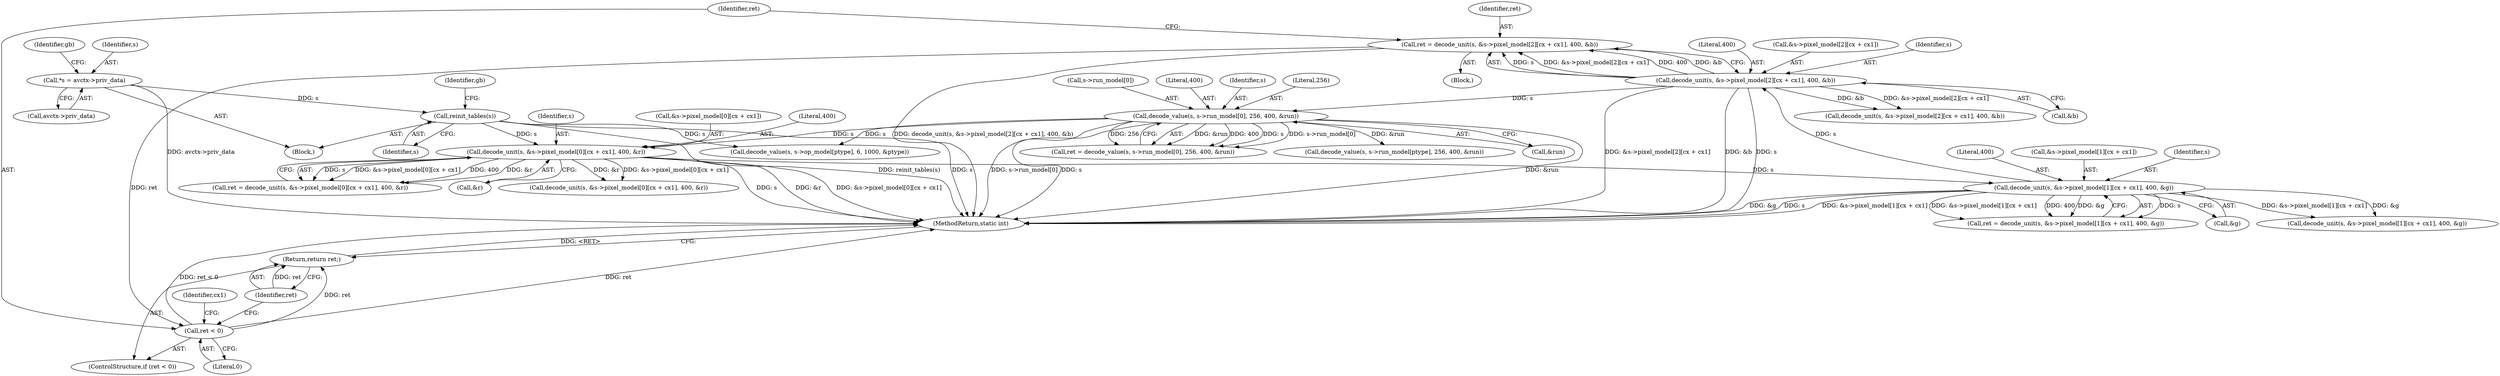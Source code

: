 digraph "0_FFmpeg_7ac5067146613997bb38442cb022d7f41321a706@integer" {
"1000256" [label="(Call,ret = decode_unit(s, &s->pixel_model[2][cx + cx1], 400, &b))"];
"1000258" [label="(Call,decode_unit(s, &s->pixel_model[2][cx + cx1], 400, &b))"];
"1000223" [label="(Call,decode_unit(s, &s->pixel_model[1][cx + cx1], 400, &g))"];
"1000188" [label="(Call,decode_unit(s, &s->pixel_model[0][cx + cx1], 400, &r))"];
"1000293" [label="(Call,decode_value(s, s->run_model[0], 256, 400, &run))"];
"1000166" [label="(Call,reinit_tables(s))"];
"1000106" [label="(Call,*s = avctx->priv_data)"];
"1000274" [label="(Call,ret < 0)"];
"1000277" [label="(Return,return ret;)"];
"1000108" [label="(Call,avctx->priv_data)"];
"1000189" [label="(Identifier,s)"];
"1000274" [label="(Call,ret < 0)"];
"1000391" [label="(Call,decode_value(s, s->op_model[ptype], 6, 1000, &ptype))"];
"1000277" [label="(Return,return ret;)"];
"1000106" [label="(Call,*s = avctx->priv_data)"];
"1000302" [label="(Call,&run)"];
"1000291" [label="(Call,ret = decode_value(s, s->run_model[0], 256, 400, &run))"];
"1000235" [label="(Literal,400)"];
"1000221" [label="(Call,ret = decode_unit(s, &s->pixel_model[1][cx + cx1], 400, &g))"];
"1000223" [label="(Call,decode_unit(s, &s->pixel_model[1][cx + cx1], 400, &g))"];
"1000278" [label="(Identifier,ret)"];
"1000167" [label="(Identifier,s)"];
"1000295" [label="(Call,s->run_model[0])"];
"1000525" [label="(Call,decode_value(s, s->run_model[ptype], 256, 400, &run))"];
"1000166" [label="(Call,reinit_tables(s))"];
"1000225" [label="(Call,&s->pixel_model[1][cx + cx1])"];
"1000275" [label="(Identifier,ret)"];
"1000270" [label="(Literal,400)"];
"1000256" [label="(Call,ret = decode_unit(s, &s->pixel_model[2][cx + cx1], 400, &b))"];
"1000293" [label="(Call,decode_value(s, s->run_model[0], 256, 400, &run))"];
"1000236" [label="(Call,&g)"];
"1000258" [label="(Call,decode_unit(s, &s->pixel_model[2][cx + cx1], 400, &b))"];
"1000113" [label="(Identifier,gb)"];
"1000276" [label="(Literal,0)"];
"1000300" [label="(Literal,256)"];
"1000190" [label="(Call,&s->pixel_model[0][cx + cx1])"];
"1000260" [label="(Call,&s->pixel_model[2][cx + cx1])"];
"1000186" [label="(Call,ret = decode_unit(s, &s->pixel_model[0][cx + cx1], 400, &r))"];
"1000257" [label="(Identifier,ret)"];
"1000301" [label="(Literal,400)"];
"1000485" [label="(Call,decode_unit(s, &s->pixel_model[2][cx + cx1], 400, &b))"];
"1000450" [label="(Call,decode_unit(s, &s->pixel_model[1][cx + cx1], 400, &g))"];
"1000200" [label="(Literal,400)"];
"1000294" [label="(Identifier,s)"];
"1000224" [label="(Identifier,s)"];
"1000259" [label="(Identifier,s)"];
"1000273" [label="(ControlStructure,if (ret < 0))"];
"1000280" [label="(Identifier,cx1)"];
"1000415" [label="(Call,decode_unit(s, &s->pixel_model[0][cx + cx1], 400, &r))"];
"1000107" [label="(Identifier,s)"];
"1000185" [label="(Block,)"];
"1000201" [label="(Call,&r)"];
"1000271" [label="(Call,&b)"];
"1001058" [label="(MethodReturn,static int)"];
"1000169" [label="(Identifier,gb)"];
"1000104" [label="(Block,)"];
"1000188" [label="(Call,decode_unit(s, &s->pixel_model[0][cx + cx1], 400, &r))"];
"1000256" -> "1000185"  [label="AST: "];
"1000256" -> "1000258"  [label="CFG: "];
"1000257" -> "1000256"  [label="AST: "];
"1000258" -> "1000256"  [label="AST: "];
"1000275" -> "1000256"  [label="CFG: "];
"1000256" -> "1001058"  [label="DDG: decode_unit(s, &s->pixel_model[2][cx + cx1], 400, &b)"];
"1000258" -> "1000256"  [label="DDG: s"];
"1000258" -> "1000256"  [label="DDG: &s->pixel_model[2][cx + cx1]"];
"1000258" -> "1000256"  [label="DDG: 400"];
"1000258" -> "1000256"  [label="DDG: &b"];
"1000256" -> "1000274"  [label="DDG: ret"];
"1000258" -> "1000271"  [label="CFG: "];
"1000259" -> "1000258"  [label="AST: "];
"1000260" -> "1000258"  [label="AST: "];
"1000270" -> "1000258"  [label="AST: "];
"1000271" -> "1000258"  [label="AST: "];
"1000258" -> "1001058"  [label="DDG: s"];
"1000258" -> "1001058"  [label="DDG: &s->pixel_model[2][cx + cx1]"];
"1000258" -> "1001058"  [label="DDG: &b"];
"1000223" -> "1000258"  [label="DDG: s"];
"1000258" -> "1000293"  [label="DDG: s"];
"1000258" -> "1000485"  [label="DDG: &s->pixel_model[2][cx + cx1]"];
"1000258" -> "1000485"  [label="DDG: &b"];
"1000223" -> "1000221"  [label="AST: "];
"1000223" -> "1000236"  [label="CFG: "];
"1000224" -> "1000223"  [label="AST: "];
"1000225" -> "1000223"  [label="AST: "];
"1000235" -> "1000223"  [label="AST: "];
"1000236" -> "1000223"  [label="AST: "];
"1000221" -> "1000223"  [label="CFG: "];
"1000223" -> "1001058"  [label="DDG: &s->pixel_model[1][cx + cx1]"];
"1000223" -> "1001058"  [label="DDG: &g"];
"1000223" -> "1001058"  [label="DDG: s"];
"1000223" -> "1000221"  [label="DDG: s"];
"1000223" -> "1000221"  [label="DDG: &s->pixel_model[1][cx + cx1]"];
"1000223" -> "1000221"  [label="DDG: 400"];
"1000223" -> "1000221"  [label="DDG: &g"];
"1000188" -> "1000223"  [label="DDG: s"];
"1000223" -> "1000450"  [label="DDG: &s->pixel_model[1][cx + cx1]"];
"1000223" -> "1000450"  [label="DDG: &g"];
"1000188" -> "1000186"  [label="AST: "];
"1000188" -> "1000201"  [label="CFG: "];
"1000189" -> "1000188"  [label="AST: "];
"1000190" -> "1000188"  [label="AST: "];
"1000200" -> "1000188"  [label="AST: "];
"1000201" -> "1000188"  [label="AST: "];
"1000186" -> "1000188"  [label="CFG: "];
"1000188" -> "1001058"  [label="DDG: &r"];
"1000188" -> "1001058"  [label="DDG: &s->pixel_model[0][cx + cx1]"];
"1000188" -> "1001058"  [label="DDG: s"];
"1000188" -> "1000186"  [label="DDG: s"];
"1000188" -> "1000186"  [label="DDG: &s->pixel_model[0][cx + cx1]"];
"1000188" -> "1000186"  [label="DDG: 400"];
"1000188" -> "1000186"  [label="DDG: &r"];
"1000293" -> "1000188"  [label="DDG: s"];
"1000166" -> "1000188"  [label="DDG: s"];
"1000188" -> "1000415"  [label="DDG: &s->pixel_model[0][cx + cx1]"];
"1000188" -> "1000415"  [label="DDG: &r"];
"1000293" -> "1000291"  [label="AST: "];
"1000293" -> "1000302"  [label="CFG: "];
"1000294" -> "1000293"  [label="AST: "];
"1000295" -> "1000293"  [label="AST: "];
"1000300" -> "1000293"  [label="AST: "];
"1000301" -> "1000293"  [label="AST: "];
"1000302" -> "1000293"  [label="AST: "];
"1000291" -> "1000293"  [label="CFG: "];
"1000293" -> "1001058"  [label="DDG: s"];
"1000293" -> "1001058"  [label="DDG: &run"];
"1000293" -> "1001058"  [label="DDG: s->run_model[0]"];
"1000293" -> "1000291"  [label="DDG: &run"];
"1000293" -> "1000291"  [label="DDG: 400"];
"1000293" -> "1000291"  [label="DDG: s"];
"1000293" -> "1000291"  [label="DDG: s->run_model[0]"];
"1000293" -> "1000291"  [label="DDG: 256"];
"1000293" -> "1000391"  [label="DDG: s"];
"1000293" -> "1000525"  [label="DDG: &run"];
"1000166" -> "1000104"  [label="AST: "];
"1000166" -> "1000167"  [label="CFG: "];
"1000167" -> "1000166"  [label="AST: "];
"1000169" -> "1000166"  [label="CFG: "];
"1000166" -> "1001058"  [label="DDG: reinit_tables(s)"];
"1000166" -> "1001058"  [label="DDG: s"];
"1000106" -> "1000166"  [label="DDG: s"];
"1000166" -> "1000391"  [label="DDG: s"];
"1000106" -> "1000104"  [label="AST: "];
"1000106" -> "1000108"  [label="CFG: "];
"1000107" -> "1000106"  [label="AST: "];
"1000108" -> "1000106"  [label="AST: "];
"1000113" -> "1000106"  [label="CFG: "];
"1000106" -> "1001058"  [label="DDG: avctx->priv_data"];
"1000274" -> "1000273"  [label="AST: "];
"1000274" -> "1000276"  [label="CFG: "];
"1000275" -> "1000274"  [label="AST: "];
"1000276" -> "1000274"  [label="AST: "];
"1000278" -> "1000274"  [label="CFG: "];
"1000280" -> "1000274"  [label="CFG: "];
"1000274" -> "1001058"  [label="DDG: ret"];
"1000274" -> "1001058"  [label="DDG: ret < 0"];
"1000274" -> "1000277"  [label="DDG: ret"];
"1000277" -> "1000273"  [label="AST: "];
"1000277" -> "1000278"  [label="CFG: "];
"1000278" -> "1000277"  [label="AST: "];
"1001058" -> "1000277"  [label="CFG: "];
"1000277" -> "1001058"  [label="DDG: <RET>"];
"1000278" -> "1000277"  [label="DDG: ret"];
}
